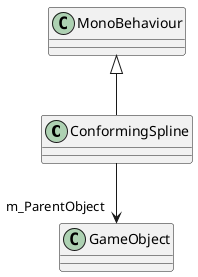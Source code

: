 @startuml
class ConformingSpline {
}
MonoBehaviour <|-- ConformingSpline
ConformingSpline --> "m_ParentObject" GameObject
@enduml
